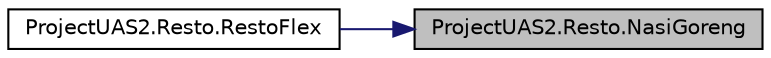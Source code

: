 digraph "ProjectUAS2.Resto.NasiGoreng"
{
 // LATEX_PDF_SIZE
  edge [fontname="Helvetica",fontsize="10",labelfontname="Helvetica",labelfontsize="10"];
  node [fontname="Helvetica",fontsize="10",shape=record];
  rankdir="RL";
  Node1 [label="ProjectUAS2.Resto.NasiGoreng",height=0.2,width=0.4,color="black", fillcolor="grey75", style="filled", fontcolor="black",tooltip=" "];
  Node1 -> Node2 [dir="back",color="midnightblue",fontsize="10",style="solid",fontname="Helvetica"];
  Node2 [label="ProjectUAS2.Resto.RestoFlex",height=0.2,width=0.4,color="black", fillcolor="white", style="filled",URL="$class_project_u_a_s2_1_1_resto.html#a25a2de094d64c9345e7f4bf384cf08c5",tooltip=" "];
}

